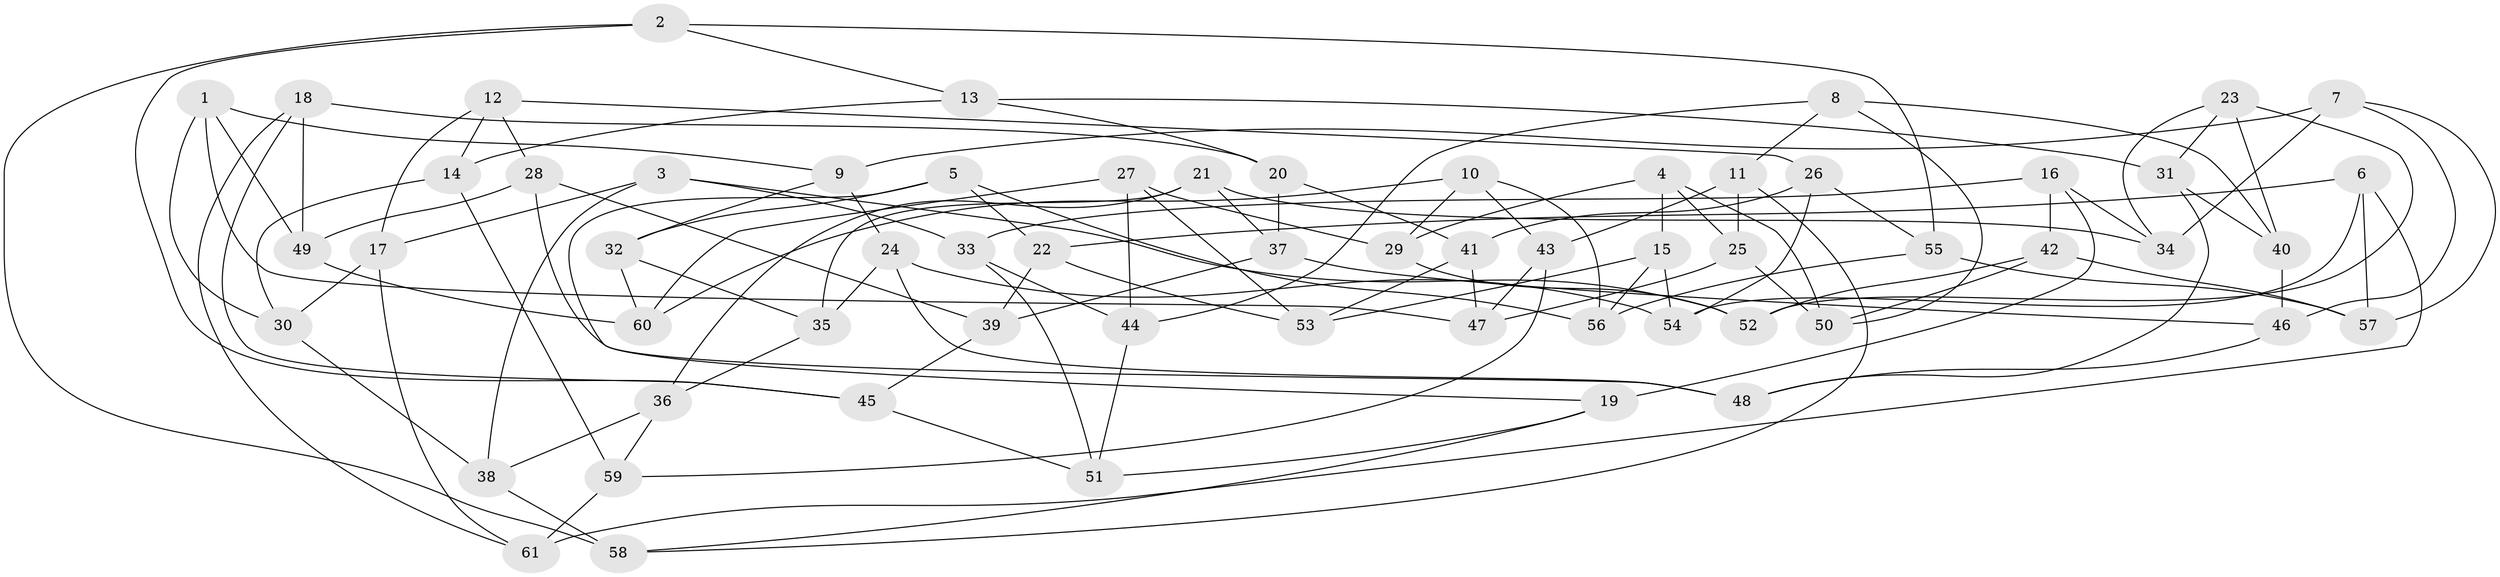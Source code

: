 // Generated by graph-tools (version 1.1) at 2025/16/03/09/25 04:16:32]
// undirected, 61 vertices, 122 edges
graph export_dot {
graph [start="1"]
  node [color=gray90,style=filled];
  1;
  2;
  3;
  4;
  5;
  6;
  7;
  8;
  9;
  10;
  11;
  12;
  13;
  14;
  15;
  16;
  17;
  18;
  19;
  20;
  21;
  22;
  23;
  24;
  25;
  26;
  27;
  28;
  29;
  30;
  31;
  32;
  33;
  34;
  35;
  36;
  37;
  38;
  39;
  40;
  41;
  42;
  43;
  44;
  45;
  46;
  47;
  48;
  49;
  50;
  51;
  52;
  53;
  54;
  55;
  56;
  57;
  58;
  59;
  60;
  61;
  1 -- 9;
  1 -- 47;
  1 -- 49;
  1 -- 30;
  2 -- 55;
  2 -- 45;
  2 -- 13;
  2 -- 58;
  3 -- 17;
  3 -- 33;
  3 -- 38;
  3 -- 52;
  4 -- 50;
  4 -- 15;
  4 -- 29;
  4 -- 25;
  5 -- 19;
  5 -- 22;
  5 -- 32;
  5 -- 56;
  6 -- 54;
  6 -- 57;
  6 -- 61;
  6 -- 22;
  7 -- 9;
  7 -- 46;
  7 -- 34;
  7 -- 57;
  8 -- 44;
  8 -- 11;
  8 -- 50;
  8 -- 40;
  9 -- 24;
  9 -- 32;
  10 -- 29;
  10 -- 60;
  10 -- 56;
  10 -- 43;
  11 -- 25;
  11 -- 43;
  11 -- 58;
  12 -- 17;
  12 -- 28;
  12 -- 26;
  12 -- 14;
  13 -- 31;
  13 -- 20;
  13 -- 14;
  14 -- 30;
  14 -- 59;
  15 -- 56;
  15 -- 54;
  15 -- 53;
  16 -- 19;
  16 -- 34;
  16 -- 33;
  16 -- 42;
  17 -- 30;
  17 -- 61;
  18 -- 45;
  18 -- 61;
  18 -- 20;
  18 -- 49;
  19 -- 51;
  19 -- 58;
  20 -- 41;
  20 -- 37;
  21 -- 36;
  21 -- 34;
  21 -- 37;
  21 -- 35;
  22 -- 39;
  22 -- 53;
  23 -- 40;
  23 -- 31;
  23 -- 34;
  23 -- 52;
  24 -- 54;
  24 -- 35;
  24 -- 48;
  25 -- 47;
  25 -- 50;
  26 -- 55;
  26 -- 54;
  26 -- 41;
  27 -- 60;
  27 -- 53;
  27 -- 29;
  27 -- 44;
  28 -- 48;
  28 -- 49;
  28 -- 39;
  29 -- 52;
  30 -- 38;
  31 -- 48;
  31 -- 40;
  32 -- 35;
  32 -- 60;
  33 -- 44;
  33 -- 51;
  35 -- 36;
  36 -- 38;
  36 -- 59;
  37 -- 46;
  37 -- 39;
  38 -- 58;
  39 -- 45;
  40 -- 46;
  41 -- 47;
  41 -- 53;
  42 -- 50;
  42 -- 52;
  42 -- 57;
  43 -- 59;
  43 -- 47;
  44 -- 51;
  45 -- 51;
  46 -- 48;
  49 -- 60;
  55 -- 56;
  55 -- 57;
  59 -- 61;
}
